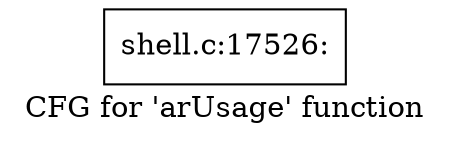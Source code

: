 digraph "CFG for 'arUsage' function" {
	label="CFG for 'arUsage' function";

	Node0x560277495ca0 [shape=record,label="{shell.c:17526:}"];
}
